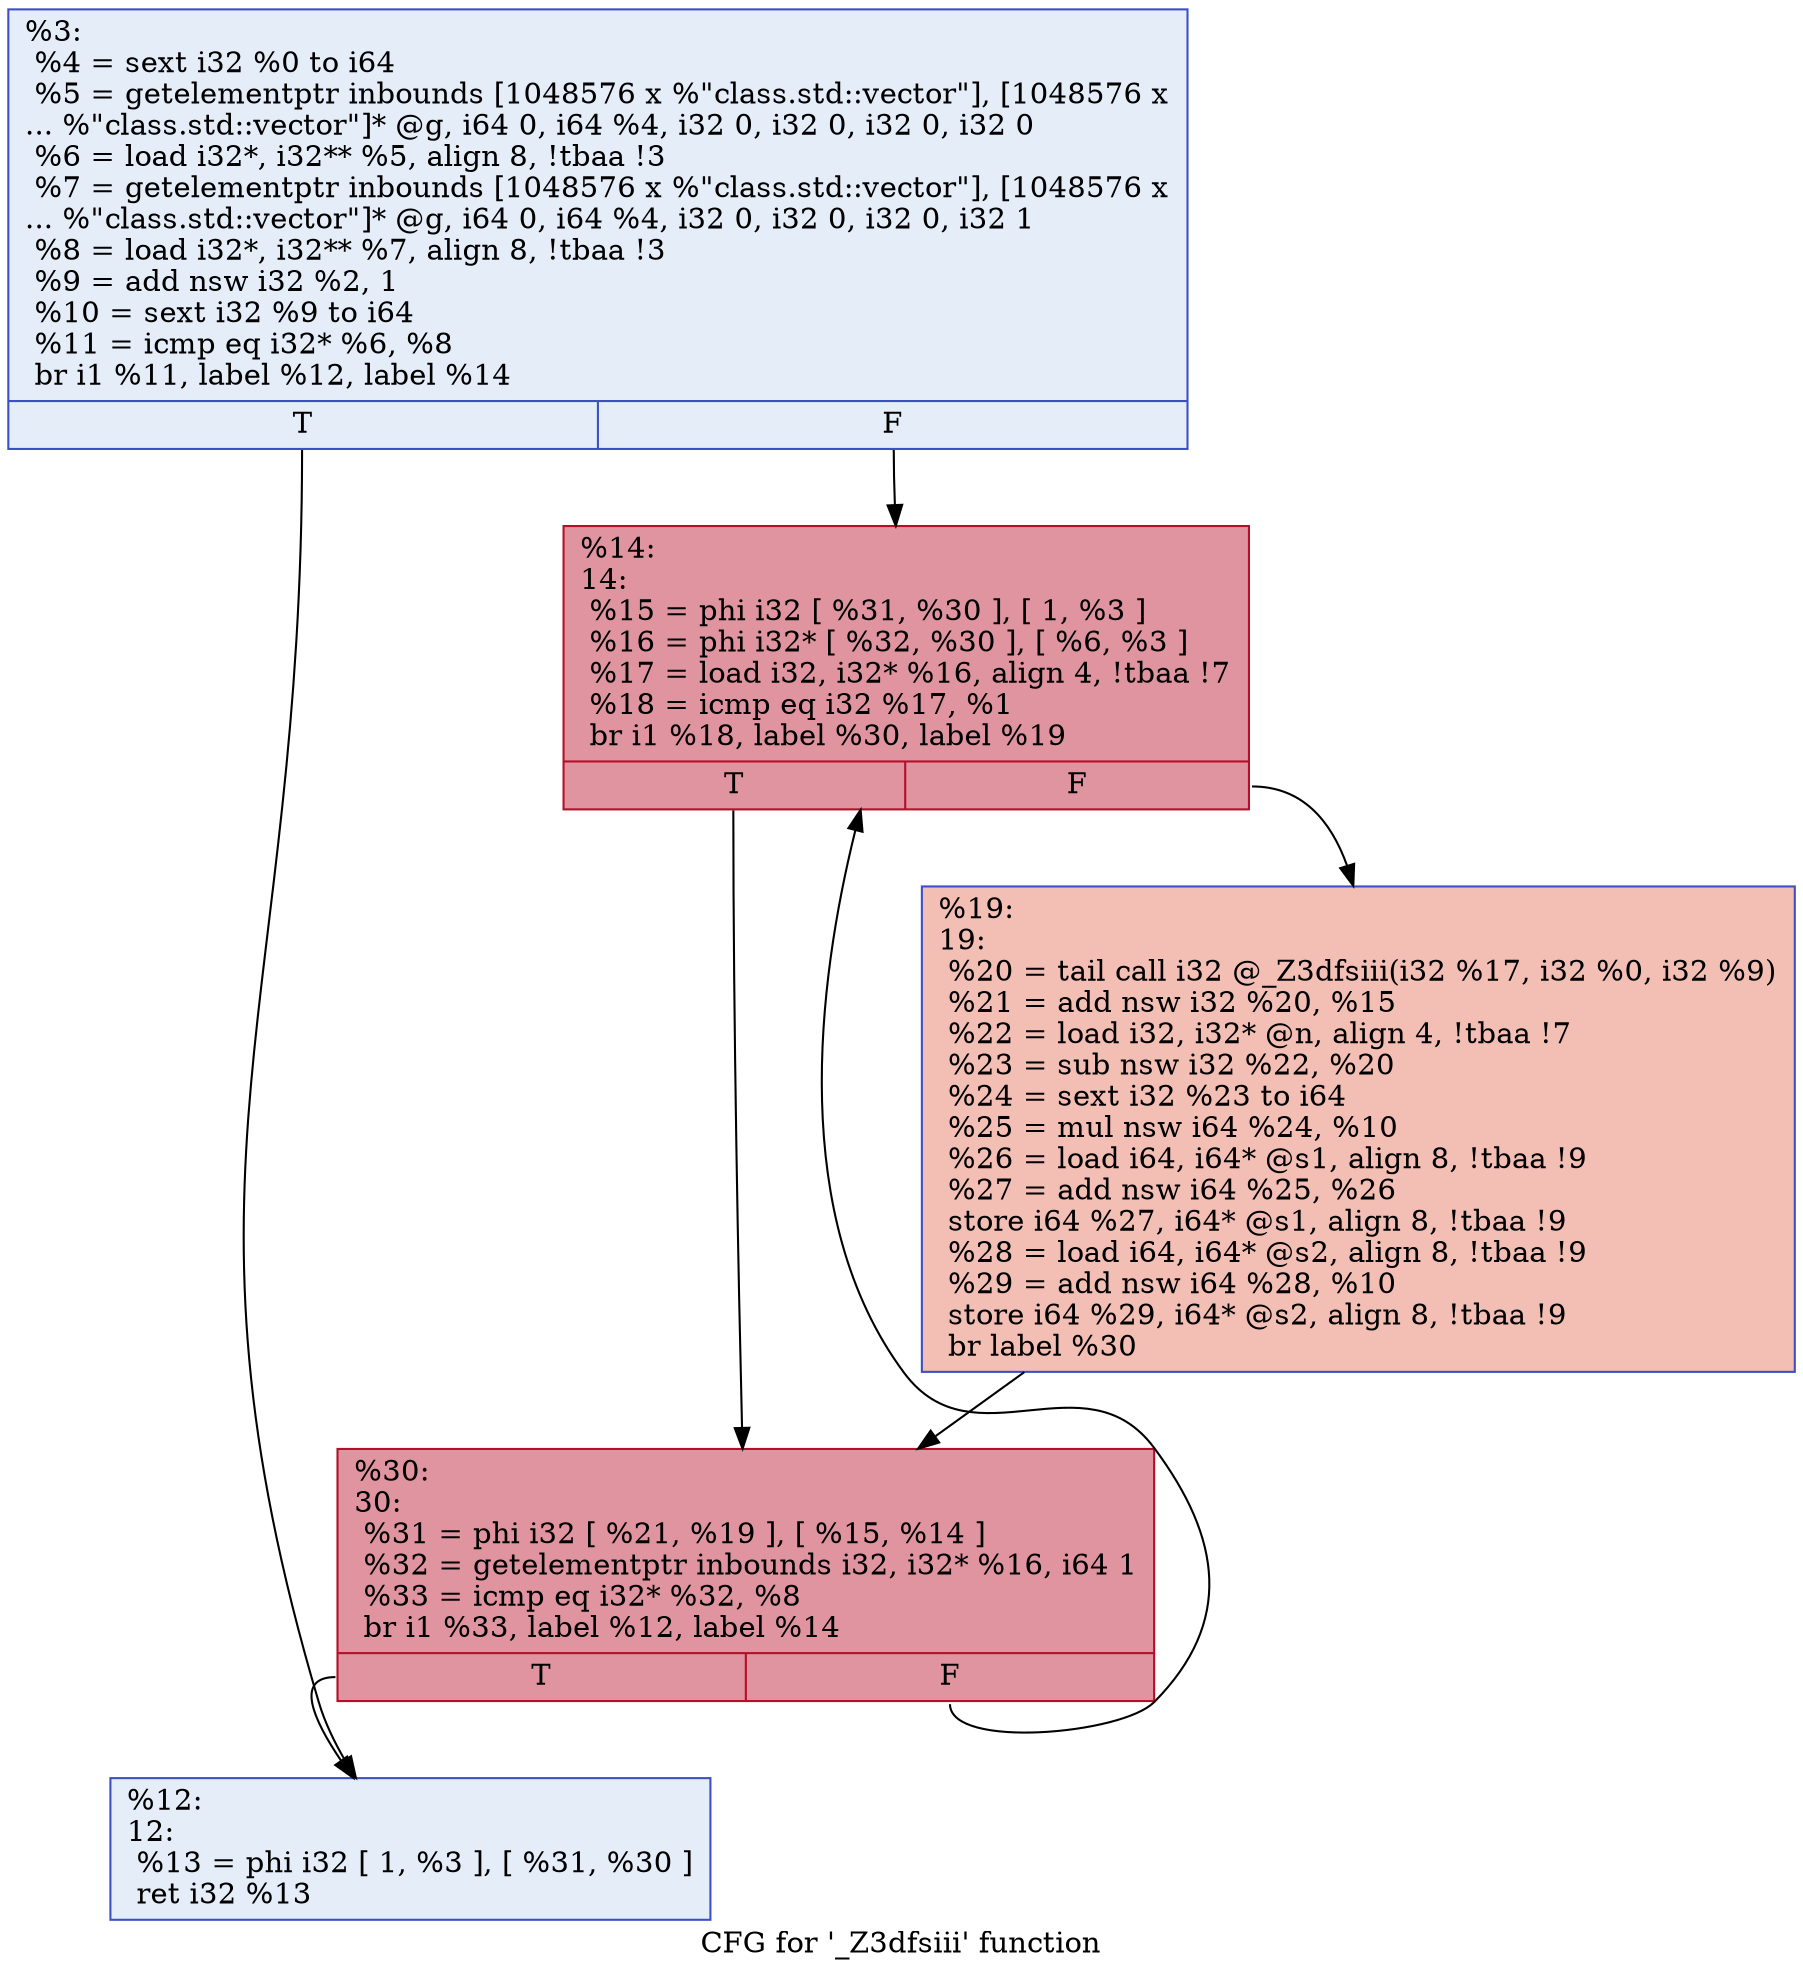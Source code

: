 digraph "CFG for '_Z3dfsiii' function" {
	label="CFG for '_Z3dfsiii' function";

	Node0x557afd8469c0 [shape=record,color="#3d50c3ff", style=filled, fillcolor="#c5d6f270",label="{%3:\l  %4 = sext i32 %0 to i64\l  %5 = getelementptr inbounds [1048576 x %\"class.std::vector\"], [1048576 x\l... %\"class.std::vector\"]* @g, i64 0, i64 %4, i32 0, i32 0, i32 0, i32 0\l  %6 = load i32*, i32** %5, align 8, !tbaa !3\l  %7 = getelementptr inbounds [1048576 x %\"class.std::vector\"], [1048576 x\l... %\"class.std::vector\"]* @g, i64 0, i64 %4, i32 0, i32 0, i32 0, i32 1\l  %8 = load i32*, i32** %7, align 8, !tbaa !3\l  %9 = add nsw i32 %2, 1\l  %10 = sext i32 %9 to i64\l  %11 = icmp eq i32* %6, %8\l  br i1 %11, label %12, label %14\l|{<s0>T|<s1>F}}"];
	Node0x557afd8469c0:s0 -> Node0x557afd846a80;
	Node0x557afd8469c0:s1 -> Node0x557afd847760;
	Node0x557afd846a80 [shape=record,color="#3d50c3ff", style=filled, fillcolor="#c5d6f270",label="{%12:\l12:                                               \l  %13 = phi i32 [ 1, %3 ], [ %31, %30 ]\l  ret i32 %13\l}"];
	Node0x557afd847760 [shape=record,color="#b70d28ff", style=filled, fillcolor="#b70d2870",label="{%14:\l14:                                               \l  %15 = phi i32 [ %31, %30 ], [ 1, %3 ]\l  %16 = phi i32* [ %32, %30 ], [ %6, %3 ]\l  %17 = load i32, i32* %16, align 4, !tbaa !7\l  %18 = icmp eq i32 %17, %1\l  br i1 %18, label %30, label %19\l|{<s0>T|<s1>F}}"];
	Node0x557afd847760:s0 -> Node0x557afd8478d0;
	Node0x557afd847760:s1 -> Node0x557afd847d80;
	Node0x557afd847d80 [shape=record,color="#3d50c3ff", style=filled, fillcolor="#e36c5570",label="{%19:\l19:                                               \l  %20 = tail call i32 @_Z3dfsiii(i32 %17, i32 %0, i32 %9)\l  %21 = add nsw i32 %20, %15\l  %22 = load i32, i32* @n, align 4, !tbaa !7\l  %23 = sub nsw i32 %22, %20\l  %24 = sext i32 %23 to i64\l  %25 = mul nsw i64 %24, %10\l  %26 = load i64, i64* @s1, align 8, !tbaa !9\l  %27 = add nsw i64 %25, %26\l  store i64 %27, i64* @s1, align 8, !tbaa !9\l  %28 = load i64, i64* @s2, align 8, !tbaa !9\l  %29 = add nsw i64 %28, %10\l  store i64 %29, i64* @s2, align 8, !tbaa !9\l  br label %30\l}"];
	Node0x557afd847d80 -> Node0x557afd8478d0;
	Node0x557afd8478d0 [shape=record,color="#b70d28ff", style=filled, fillcolor="#b70d2870",label="{%30:\l30:                                               \l  %31 = phi i32 [ %21, %19 ], [ %15, %14 ]\l  %32 = getelementptr inbounds i32, i32* %16, i64 1\l  %33 = icmp eq i32* %32, %8\l  br i1 %33, label %12, label %14\l|{<s0>T|<s1>F}}"];
	Node0x557afd8478d0:s0 -> Node0x557afd846a80;
	Node0x557afd8478d0:s1 -> Node0x557afd847760;
}
